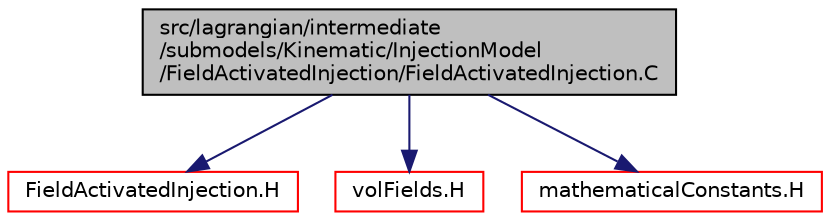 digraph "src/lagrangian/intermediate/submodels/Kinematic/InjectionModel/FieldActivatedInjection/FieldActivatedInjection.C"
{
  bgcolor="transparent";
  edge [fontname="Helvetica",fontsize="10",labelfontname="Helvetica",labelfontsize="10"];
  node [fontname="Helvetica",fontsize="10",shape=record];
  Node0 [label="src/lagrangian/intermediate\l/submodels/Kinematic/InjectionModel\l/FieldActivatedInjection/FieldActivatedInjection.C",height=0.2,width=0.4,color="black", fillcolor="grey75", style="filled", fontcolor="black"];
  Node0 -> Node1 [color="midnightblue",fontsize="10",style="solid",fontname="Helvetica"];
  Node1 [label="FieldActivatedInjection.H",height=0.2,width=0.4,color="red",URL="$a06404.html"];
  Node0 -> Node198 [color="midnightblue",fontsize="10",style="solid",fontname="Helvetica"];
  Node198 [label="volFields.H",height=0.2,width=0.4,color="red",URL="$a02912.html"];
  Node0 -> Node347 [color="midnightblue",fontsize="10",style="solid",fontname="Helvetica"];
  Node347 [label="mathematicalConstants.H",height=0.2,width=0.4,color="red",URL="$a10952.html"];
}
